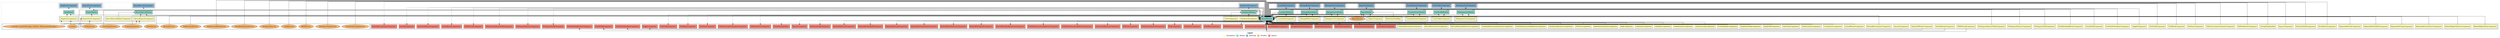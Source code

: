 digraph dependencies { node [shape="rect", style="filled", colorscheme=set312]; ranksep=0.4; compound=false; remincross=true; splines=true; splines=ortho; rankdir=LR; rankdir=TB; rankdir=BT; label=<<table BORDER="0"> <tr> <td colspan="5" align="center"><b>Legend</b></td> </tr> <tr> <td> <table BORDER="0"> <tr> <td bgcolor="#ffffb3" width="20"></td> <td>  Declarations</td> </tr> </table> </td> <td> <table BORDER="0"> <tr> <td bgcolor="#8dd3c7" width="20"></td> <td>  Module</td> </tr> </table> </td> <td> <table BORDER="0"> <tr> <td bgcolor="#80b1d3" width="20"></td> <td>  Bootstrap</td> </tr> </table> </td> <td> <table BORDER="0"> <tr> <td bgcolor="#fdb462" width="20"></td> <td>  Providers</td> </tr> </table> </td> <td> <table BORDER="0"> <tr> <td bgcolor="#fb8072" width="20"></td> <td>  Exports</td> </tr> </table> </td> </tr></table>>; ratio=compress; fontname="sans-serif";  subgraph "cluster_DashboardModule" { label=""; style="dotted";node [shape="folder", fillcolor=1]; subgraph cluster_DashboardModule_declarations { style="solid";node [style="filled", shape="rect"]; node [fillcolor=2]; "DashboardComponent"; node [fillcolor=2]; "SortComponent"; }  "DashboardComponent" -> "DashboardModule" [style="solid", lhead="cluster_DashboardModule" ltail="cluster_DashboardModule_declarations"]; subgraph "cluster_DashboardModule_DashboardComponent_providers" { style="solid";  }  "SortComponent" -> "DashboardModule" [style="solid", lhead="cluster_DashboardModule" ltail="cluster_DashboardModule_declarations"]; subgraph "cluster_DashboardModule_SortComponent_providers" { style="solid";  }    subgraph cluster_DashboardModule_imports { style="solid"; node [style="filled", fillcolor=1, shape="rect"];    "SharedModule" [label="SharedModule", shape="folder"];   }    "SharedModule" -> "DashboardModule" [lhead="cluster_DashboardModule", ltail="cluster_DashboardModule_imports"];     subgraph cluster_DashboardModule_exports { style="solid";node [style="filled", fillcolor=4, shape="rect"];}    subgraph cluster_DashboardModule_bootstrap { style="solid"; node [style="filled", fillcolor=5, shape="rect"];  "DashboardComponent " [label="DashboardComponent ", shape="rect"]  }  "DashboardModule" -> "DashboardComponent " [style="dotted", lhead="cluster_DashboardModule_bootstrap" ltail="cluster_DashboardModule"];    subgraph cluster_DashboardModule_providers { style="solid"; node [style="filled", fillcolor=6, shape="rect"];   }     }  subgraph "cluster_DmpModule" { label=""; style="dotted";node [shape="folder", fillcolor=1]; subgraph cluster_DmpModule_declarations { style="solid";node [style="filled", shape="rect"]; node [fillcolor=2]; "DmpFormComponent"; }  "DmpFormComponent" -> "DmpModule" [style="solid", lhead="cluster_DmpModule" ltail="cluster_DmpModule_declarations"]; subgraph "cluster_DmpModule_DmpFormComponent_providers" { style="solid";  node [fillcolor=6, shape="oval", style="filled"]; "Location" -> "DmpFormComponent" [lhead="cluster_DmpModule_declarations" ltail="cluster_DmpModule_DmpFormComponent_providers"];  node [fillcolor=6, shape="oval", style="filled"]; "{ provide: LocationStrategy, useClass: PathLocationStrategy }" -> "DmpFormComponent" [lhead="cluster_DmpModule_declarations" ltail="cluster_DmpModule_DmpFormComponent_providers"];  }    subgraph cluster_DmpModule_imports { style="solid"; node [style="filled", fillcolor=1, shape="rect"];    "SharedModule" [label="SharedModule", shape="folder"];   }    "SharedModule" -> "DmpModule" [lhead="cluster_DmpModule", ltail="cluster_DmpModule_imports"];     subgraph cluster_DmpModule_exports { style="solid";node [style="filled", fillcolor=4, shape="rect"];}    subgraph cluster_DmpModule_bootstrap { style="solid"; node [style="filled", fillcolor=5, shape="rect"];  "DmpFormComponent " [label="DmpFormComponent ", shape="rect"]  }  "DmpModule" -> "DmpFormComponent " [style="dotted", lhead="cluster_DmpModule_bootstrap" ltail="cluster_DmpModule"];    subgraph cluster_DmpModule_providers { style="solid"; node [style="filled", fillcolor=6, shape="rect"];   }     }  subgraph "cluster_ExportModule" { label=""; style="dotted";node [shape="folder", fillcolor=1]; subgraph cluster_ExportModule_declarations { style="solid";node [style="filled", shape="rect"]; node [fillcolor=2]; "ExportFormComponent"; }  "ExportFormComponent" -> "ExportModule" [style="solid", lhead="cluster_ExportModule" ltail="cluster_ExportModule_declarations"]; subgraph "cluster_ExportModule_ExportFormComponent_providers" { style="solid";  node [fillcolor=6, shape="oval", style="filled"]; "Location" -> "ExportFormComponent" [lhead="cluster_ExportModule_declarations" ltail="cluster_ExportModule_ExportFormComponent_providers"];  node [fillcolor=6, shape="oval", style="filled"]; "{ provide: LocationStrategy, useClass: PathLocationStrategy }" -> "ExportFormComponent" [lhead="cluster_ExportModule_declarations" ltail="cluster_ExportModule_ExportFormComponent_providers"];  }    subgraph cluster_ExportModule_imports { style="solid"; node [style="filled", fillcolor=1, shape="rect"];    "SharedModule" [label="SharedModule", shape="folder"];   }    "SharedModule" -> "ExportModule" [lhead="cluster_ExportModule", ltail="cluster_ExportModule_imports"];     subgraph cluster_ExportModule_exports { style="solid";node [style="filled", fillcolor=4, shape="rect"];}    subgraph cluster_ExportModule_bootstrap { style="solid"; node [style="filled", fillcolor=5, shape="rect"];  "ExportFormComponent " [label="ExportFormComponent ", shape="rect"]  }  "ExportModule" -> "ExportFormComponent " [style="dotted", lhead="cluster_ExportModule_bootstrap" ltail="cluster_ExportModule"];    subgraph cluster_ExportModule_providers { style="solid"; node [style="filled", fillcolor=6, shape="rect"];   }     }  subgraph "cluster_LocalAuthModule" { label=""; style="dotted";node [shape="folder", fillcolor=1]; subgraph cluster_LocalAuthModule_declarations { style="solid";node [style="filled", shape="rect"]; node [fillcolor=2]; "LocalAuthComponent"; }  "LocalAuthComponent" -> "LocalAuthModule" [style="solid", lhead="cluster_LocalAuthModule" ltail="cluster_LocalAuthModule_declarations"]; subgraph "cluster_LocalAuthModule_LocalAuthComponent_providers" { style="solid";  }    subgraph cluster_LocalAuthModule_imports { style="solid"; node [style="filled", fillcolor=1, shape="rect"];    "SharedModule" [label="SharedModule", shape="folder"];   }    "SharedModule" -> "LocalAuthModule" [lhead="cluster_LocalAuthModule", ltail="cluster_LocalAuthModule_imports"];     subgraph cluster_LocalAuthModule_exports { style="solid";node [style="filled", fillcolor=4, shape="rect"];}    subgraph cluster_LocalAuthModule_bootstrap { style="solid"; node [style="filled", fillcolor=5, shape="rect"];  "LocalAuthComponent " [label="LocalAuthComponent ", shape="rect"]  }  "LocalAuthModule" -> "LocalAuthComponent " [style="dotted", lhead="cluster_LocalAuthModule_bootstrap" ltail="cluster_LocalAuthModule"];    subgraph cluster_LocalAuthModule_providers { style="solid"; node [style="filled", fillcolor=6, shape="rect"];   }     }  subgraph "cluster_ManageRolesModule" { label=""; style="dotted";node [shape="folder", fillcolor=1]; subgraph cluster_ManageRolesModule_declarations { style="solid";node [style="filled", shape="rect"]; node [fillcolor=2]; "ManageRolesComponent"; }  "ManageRolesComponent" -> "ManageRolesModule" [style="solid", lhead="cluster_ManageRolesModule" ltail="cluster_ManageRolesModule_declarations"]; subgraph "cluster_ManageRolesModule_ManageRolesComponent_providers" { style="solid";  }    subgraph cluster_ManageRolesModule_imports { style="solid"; node [style="filled", fillcolor=1, shape="rect"];    "SharedModule" [label="SharedModule", shape="folder"];   }    "SharedModule" -> "ManageRolesModule" [lhead="cluster_ManageRolesModule", ltail="cluster_ManageRolesModule_imports"];     subgraph cluster_ManageRolesModule_exports { style="solid";node [style="filled", fillcolor=4, shape="rect"];}    subgraph cluster_ManageRolesModule_bootstrap { style="solid"; node [style="filled", fillcolor=5, shape="rect"];  "ManageRolesComponent " [label="ManageRolesComponent ", shape="rect"]  }  "ManageRolesModule" -> "ManageRolesComponent " [style="dotted", lhead="cluster_ManageRolesModule_bootstrap" ltail="cluster_ManageRolesModule"];    subgraph cluster_ManageRolesModule_providers { style="solid"; node [style="filled", fillcolor=6, shape="rect"];   }     }  subgraph "cluster_ManageUsersModule" { label=""; style="dotted";node [shape="folder", fillcolor=1]; subgraph cluster_ManageUsersModule_declarations { style="solid";node [style="filled", shape="rect"]; node [fillcolor=2]; "ManageUsersComponent"; }  "ManageUsersComponent" -> "ManageUsersModule" [style="solid", lhead="cluster_ManageUsersModule" ltail="cluster_ManageUsersModule_declarations"]; subgraph "cluster_ManageUsersModule_ManageUsersComponent_providers" { style="solid";  }    subgraph cluster_ManageUsersModule_imports { style="solid"; node [style="filled", fillcolor=1, shape="rect"];    "SharedModule" [label="SharedModule", shape="folder"];   }    "SharedModule" -> "ManageUsersModule" [lhead="cluster_ManageUsersModule", ltail="cluster_ManageUsersModule_imports"];     subgraph cluster_ManageUsersModule_exports { style="solid";node [style="filled", fillcolor=4, shape="rect"];}    subgraph cluster_ManageUsersModule_bootstrap { style="solid"; node [style="filled", fillcolor=5, shape="rect"];  "ManageUsersComponent " [label="ManageUsersComponent ", shape="rect"]  }  "ManageUsersModule" -> "ManageUsersComponent " [style="dotted", lhead="cluster_ManageUsersModule_bootstrap" ltail="cluster_ManageUsersModule"];    subgraph cluster_ManageUsersModule_providers { style="solid"; node [style="filled", fillcolor=6, shape="rect"];   }     }  subgraph "cluster_RecordSearchModule" { label=""; style="dotted";node [shape="folder", fillcolor=1]; subgraph cluster_RecordSearchModule_declarations { style="solid";node [style="filled", shape="rect"]; node [fillcolor=2]; "RecordSearchComponent"; node [fillcolor=2]; "RecordSearchRefinerComponent"; }  "RecordSearchComponent" -> "RecordSearchModule" [style="solid", lhead="cluster_RecordSearchModule" ltail="cluster_RecordSearchModule_declarations"]; subgraph "cluster_RecordSearchModule_RecordSearchComponent_providers" { style="solid";  node [fillcolor=6, shape="oval", style="filled"]; "Location" -> "RecordSearchComponent" [lhead="cluster_RecordSearchModule_declarations" ltail="cluster_RecordSearchModule_RecordSearchComponent_providers"];  node [fillcolor=6, shape="oval", style="filled"]; "{ provide: LocationStrategy, useClass: PathLocationStrategy }" -> "RecordSearchComponent" [lhead="cluster_RecordSearchModule_declarations" ltail="cluster_RecordSearchModule_RecordSearchComponent_providers"];  }  "RecordSearchRefinerComponent" -> "RecordSearchModule" [style="solid", lhead="cluster_RecordSearchModule" ltail="cluster_RecordSearchModule_declarations"]; subgraph "cluster_RecordSearchModule_RecordSearchRefinerComponent_providers" { style="solid";  }    subgraph cluster_RecordSearchModule_imports { style="solid"; node [style="filled", fillcolor=1, shape="rect"];    "SharedModule" [label="SharedModule", shape="folder"];   }    "SharedModule" -> "RecordSearchModule" [lhead="cluster_RecordSearchModule", ltail="cluster_RecordSearchModule_imports"];     subgraph cluster_RecordSearchModule_exports { style="solid";node [style="filled", fillcolor=4, shape="rect"];}    subgraph cluster_RecordSearchModule_bootstrap { style="solid"; node [style="filled", fillcolor=5, shape="rect"];  "RecordSearchComponent " [label="RecordSearchComponent ", shape="rect"]  }  "RecordSearchModule" -> "RecordSearchComponent " [style="dotted", lhead="cluster_RecordSearchModule_bootstrap" ltail="cluster_RecordSearchModule"];    subgraph cluster_RecordSearchModule_providers { style="solid"; node [style="filled", fillcolor=6, shape="rect"];   }     }  subgraph "cluster_ReportModule" { label=""; style="dotted";node [shape="folder", fillcolor=1]; subgraph cluster_ReportModule_declarations { style="solid";node [style="filled", shape="rect"]; node [fillcolor=2]; "MultivalueFieldPipe"; node [fillcolor=2]; "ReportComponent"; }  "MultivalueFieldPipe" -> "ReportModule" [style="solid", lhead="cluster_ReportModule" ltail="cluster_ReportModule_declarations"]; subgraph "cluster_ReportModule_MultivalueFieldPipe_providers" { style="solid";  }  "ReportComponent" -> "ReportModule" [style="solid", lhead="cluster_ReportModule" ltail="cluster_ReportModule_declarations"]; subgraph "cluster_ReportModule_ReportComponent_providers" { style="solid";  }    subgraph cluster_ReportModule_imports { style="solid"; node [style="filled", fillcolor=1, shape="rect"];    "SharedModule" [label="SharedModule", shape="folder"];   }    "SharedModule" -> "ReportModule" [lhead="cluster_ReportModule", ltail="cluster_ReportModule_imports"];     subgraph cluster_ReportModule_exports { style="solid";node [style="filled", fillcolor=4, shape="rect"];}    subgraph cluster_ReportModule_bootstrap { style="solid"; node [style="filled", fillcolor=5, shape="rect"];  "ReportComponent " [label="ReportComponent ", shape="rect"]  }  "ReportModule" -> "ReportComponent " [style="dotted", lhead="cluster_ReportModule_bootstrap" ltail="cluster_ReportModule"];    subgraph cluster_ReportModule_providers { style="solid"; node [style="filled", fillcolor=6, shape="rect"];    "ReportService" [label="ReportService", shape="oval"];   }    "ReportService" -> "ReportModule" [lhead="cluster_ReportModule", ltail="cluster_ReportModule_providers"];     }  subgraph "cluster_SharedModule" { label=""; style="dotted";node [shape="folder", fillcolor=1]; subgraph cluster_SharedModule_declarations { style="solid";node [style="filled", shape="rect"]; node [fillcolor=2]; "ANDSVocabComponent"; node [fillcolor=2]; "ActionButtonComponent"; node [fillcolor=2]; "AnchorOrButtonComponent"; node [fillcolor=2]; "AsynchComponent"; node [fillcolor=2]; "ButtonBarContainerComponent"; node [fillcolor=2]; "CancelButtonComponent"; node [fillcolor=2]; "ContributorComponent"; node [fillcolor=2]; "DataLocationComponent"; node [fillcolor=2]; "DateTimeComponent"; node [fillcolor=2]; "DmpFieldComponent"; node [fillcolor=2]; "DropdownFieldComponent"; node [fillcolor=2]; "EventHandlerComponent"; node [fillcolor=2]; "GenericGroupComponent"; node [fillcolor=2]; "HiddenValueComponent"; node [fillcolor=2]; "HtmlRawComponent"; node [fillcolor=2]; "LinkValueComponent"; node [fillcolor=2]; "MapComponent"; node [fillcolor=2]; "MarkdownTextAreaComponent"; node [fillcolor=2]; "PDFListComponent"; node [fillcolor=2]; "ParameterRetrieverComponent"; node [fillcolor=2]; "PublishDataLocationRefreshComponent"; node [fillcolor=2]; "PublishDataLocationSelectorComponent"; node [fillcolor=2]; "RecordMetadataRetrieverComponent"; node [fillcolor=2]; "RecordPermissionsComponent"; node [fillcolor=2]; "RelatedFileUploadComponent"; node [fillcolor=2]; "RelatedObjectDataComponent"; node [fillcolor=2]; "RelatedObjectSelectorComponent"; node [fillcolor=2]; "RepeatableContributorComponent"; node [fillcolor=2]; "RepeatableGroupComponent"; node [fillcolor=2]; "RepeatableTextfieldComponent"; node [fillcolor=2]; "RepeatableVocabComponent"; node [fillcolor=2]; "SaveButtonComponent"; node [fillcolor=2]; "SelectionFieldComponent"; node [fillcolor=2]; "SpacerComponent"; node [fillcolor=2]; "StringTemplatePipe"; node [fillcolor=2]; "TabNavButtonComponent"; node [fillcolor=2]; "TabOrAccordionContainerComponent"; node [fillcolor=2]; "TextAreaComponent"; node [fillcolor=2]; "TextBlockComponent"; node [fillcolor=2]; "TextFieldComponent"; node [fillcolor=2]; "ToggleComponent"; node [fillcolor=2]; "TreeNodeCheckboxComponent"; node [fillcolor=2]; "VocabFieldComponent"; node [fillcolor=2]; "WorkflowStepButtonComponent"; node [fillcolor=2]; "WorkspaceFieldComponent"; node [fillcolor=2]; "WorkspaceSelectorComponent"; node [fillcolor=2]; "WorkspaceSelectorFieldComponent"; }  "ANDSVocabComponent" -> "SharedModule" [style="solid", lhead="cluster_SharedModule" ltail="cluster_SharedModule_declarations"]; subgraph "cluster_SharedModule_ANDSVocabComponent_providers" { style="solid";  }  "ActionButtonComponent" -> "SharedModule" [style="solid", lhead="cluster_SharedModule" ltail="cluster_SharedModule_declarations"]; subgraph "cluster_SharedModule_ActionButtonComponent_providers" { style="solid";  }  "AnchorOrButtonComponent" -> "SharedModule" [style="solid", lhead="cluster_SharedModule" ltail="cluster_SharedModule_declarations"]; subgraph "cluster_SharedModule_AnchorOrButtonComponent_providers" { style="solid";  }  "AsynchComponent" -> "SharedModule" [style="solid", lhead="cluster_SharedModule" ltail="cluster_SharedModule_declarations"]; subgraph "cluster_SharedModule_AsynchComponent_providers" { style="solid";  }  "ButtonBarContainerComponent" -> "SharedModule" [style="solid", lhead="cluster_SharedModule" ltail="cluster_SharedModule_declarations"]; subgraph "cluster_SharedModule_ButtonBarContainerComponent_providers" { style="solid";  }  "CancelButtonComponent" -> "SharedModule" [style="solid", lhead="cluster_SharedModule" ltail="cluster_SharedModule_declarations"]; subgraph "cluster_SharedModule_CancelButtonComponent_providers" { style="solid";  }  "ContributorComponent" -> "SharedModule" [style="solid", lhead="cluster_SharedModule" ltail="cluster_SharedModule_declarations"]; subgraph "cluster_SharedModule_ContributorComponent_providers" { style="solid";  }  "DataLocationComponent" -> "SharedModule" [style="solid", lhead="cluster_SharedModule" ltail="cluster_SharedModule_declarations"]; subgraph "cluster_SharedModule_DataLocationComponent_providers" { style="solid";  }  "DateTimeComponent" -> "SharedModule" [style="solid", lhead="cluster_SharedModule" ltail="cluster_SharedModule_declarations"]; subgraph "cluster_SharedModule_DateTimeComponent_providers" { style="solid";  }  "DmpFieldComponent" -> "SharedModule" [style="solid", lhead="cluster_SharedModule" ltail="cluster_SharedModule_declarations"]; subgraph "cluster_SharedModule_DmpFieldComponent_providers" { style="solid";  }  "DropdownFieldComponent" -> "SharedModule" [style="solid", lhead="cluster_SharedModule" ltail="cluster_SharedModule_declarations"]; subgraph "cluster_SharedModule_DropdownFieldComponent_providers" { style="solid";  }  "EventHandlerComponent" -> "SharedModule" [style="solid", lhead="cluster_SharedModule" ltail="cluster_SharedModule_declarations"]; subgraph "cluster_SharedModule_EventHandlerComponent_providers" { style="solid";  }  "GenericGroupComponent" -> "SharedModule" [style="solid", lhead="cluster_SharedModule" ltail="cluster_SharedModule_declarations"]; subgraph "cluster_SharedModule_GenericGroupComponent_providers" { style="solid";  }  "HiddenValueComponent" -> "SharedModule" [style="solid", lhead="cluster_SharedModule" ltail="cluster_SharedModule_declarations"]; subgraph "cluster_SharedModule_HiddenValueComponent_providers" { style="solid";  }  "HtmlRawComponent" -> "SharedModule" [style="solid", lhead="cluster_SharedModule" ltail="cluster_SharedModule_declarations"]; subgraph "cluster_SharedModule_HtmlRawComponent_providers" { style="solid";  }  "LinkValueComponent" -> "SharedModule" [style="solid", lhead="cluster_SharedModule" ltail="cluster_SharedModule_declarations"]; subgraph "cluster_SharedModule_LinkValueComponent_providers" { style="solid";  }  "MapComponent" -> "SharedModule" [style="solid", lhead="cluster_SharedModule" ltail="cluster_SharedModule_declarations"]; subgraph "cluster_SharedModule_MapComponent_providers" { style="solid";  }  "MarkdownTextAreaComponent" -> "SharedModule" [style="solid", lhead="cluster_SharedModule" ltail="cluster_SharedModule_declarations"]; subgraph "cluster_SharedModule_MarkdownTextAreaComponent_providers" { style="solid";  }  "PDFListComponent" -> "SharedModule" [style="solid", lhead="cluster_SharedModule" ltail="cluster_SharedModule_declarations"]; subgraph "cluster_SharedModule_PDFListComponent_providers" { style="solid";  }  "ParameterRetrieverComponent" -> "SharedModule" [style="solid", lhead="cluster_SharedModule" ltail="cluster_SharedModule_declarations"]; subgraph "cluster_SharedModule_ParameterRetrieverComponent_providers" { style="solid";  }  "PublishDataLocationRefreshComponent" -> "SharedModule" [style="solid", lhead="cluster_SharedModule" ltail="cluster_SharedModule_declarations"]; subgraph "cluster_SharedModule_PublishDataLocationRefreshComponent_providers" { style="solid";  }  "PublishDataLocationSelectorComponent" -> "SharedModule" [style="solid", lhead="cluster_SharedModule" ltail="cluster_SharedModule_declarations"]; subgraph "cluster_SharedModule_PublishDataLocationSelectorComponent_providers" { style="solid";  }  "RecordMetadataRetrieverComponent" -> "SharedModule" [style="solid", lhead="cluster_SharedModule" ltail="cluster_SharedModule_declarations"]; subgraph "cluster_SharedModule_RecordMetadataRetrieverComponent_providers" { style="solid";  }  "RecordPermissionsComponent" -> "SharedModule" [style="solid", lhead="cluster_SharedModule" ltail="cluster_SharedModule_declarations"]; subgraph "cluster_SharedModule_RecordPermissionsComponent_providers" { style="solid";  }  "RelatedFileUploadComponent" -> "SharedModule" [style="solid", lhead="cluster_SharedModule" ltail="cluster_SharedModule_declarations"]; subgraph "cluster_SharedModule_RelatedFileUploadComponent_providers" { style="solid";  }  "RelatedObjectDataComponent" -> "SharedModule" [style="solid", lhead="cluster_SharedModule" ltail="cluster_SharedModule_declarations"]; subgraph "cluster_SharedModule_RelatedObjectDataComponent_providers" { style="solid";  }  "RelatedObjectSelectorComponent" -> "SharedModule" [style="solid", lhead="cluster_SharedModule" ltail="cluster_SharedModule_declarations"]; subgraph "cluster_SharedModule_RelatedObjectSelectorComponent_providers" { style="solid";  }  "RepeatableContributorComponent" -> "SharedModule" [style="solid", lhead="cluster_SharedModule" ltail="cluster_SharedModule_declarations"]; subgraph "cluster_SharedModule_RepeatableContributorComponent_providers" { style="solid";  }  "RepeatableGroupComponent" -> "SharedModule" [style="solid", lhead="cluster_SharedModule" ltail="cluster_SharedModule_declarations"]; subgraph "cluster_SharedModule_RepeatableGroupComponent_providers" { style="solid";  }  "RepeatableTextfieldComponent" -> "SharedModule" [style="solid", lhead="cluster_SharedModule" ltail="cluster_SharedModule_declarations"]; subgraph "cluster_SharedModule_RepeatableTextfieldComponent_providers" { style="solid";  }  "RepeatableVocabComponent" -> "SharedModule" [style="solid", lhead="cluster_SharedModule" ltail="cluster_SharedModule_declarations"]; subgraph "cluster_SharedModule_RepeatableVocabComponent_providers" { style="solid";  }  "SaveButtonComponent" -> "SharedModule" [style="solid", lhead="cluster_SharedModule" ltail="cluster_SharedModule_declarations"]; subgraph "cluster_SharedModule_SaveButtonComponent_providers" { style="solid";  }  "SelectionFieldComponent" -> "SharedModule" [style="solid", lhead="cluster_SharedModule" ltail="cluster_SharedModule_declarations"]; subgraph "cluster_SharedModule_SelectionFieldComponent_providers" { style="solid";  }  "SpacerComponent" -> "SharedModule" [style="solid", lhead="cluster_SharedModule" ltail="cluster_SharedModule_declarations"]; subgraph "cluster_SharedModule_SpacerComponent_providers" { style="solid";  }  "StringTemplatePipe" -> "SharedModule" [style="solid", lhead="cluster_SharedModule" ltail="cluster_SharedModule_declarations"]; subgraph "cluster_SharedModule_StringTemplatePipe_providers" { style="solid";  }  "TabNavButtonComponent" -> "SharedModule" [style="solid", lhead="cluster_SharedModule" ltail="cluster_SharedModule_declarations"]; subgraph "cluster_SharedModule_TabNavButtonComponent_providers" { style="solid";  }  "TabOrAccordionContainerComponent" -> "SharedModule" [style="solid", lhead="cluster_SharedModule" ltail="cluster_SharedModule_declarations"]; subgraph "cluster_SharedModule_TabOrAccordionContainerComponent_providers" { style="solid";  }  "TextAreaComponent" -> "SharedModule" [style="solid", lhead="cluster_SharedModule" ltail="cluster_SharedModule_declarations"]; subgraph "cluster_SharedModule_TextAreaComponent_providers" { style="solid";  }  "TextBlockComponent" -> "SharedModule" [style="solid", lhead="cluster_SharedModule" ltail="cluster_SharedModule_declarations"]; subgraph "cluster_SharedModule_TextBlockComponent_providers" { style="solid";  }  "TextFieldComponent" -> "SharedModule" [style="solid", lhead="cluster_SharedModule" ltail="cluster_SharedModule_declarations"]; subgraph "cluster_SharedModule_TextFieldComponent_providers" { style="solid";  }  "ToggleComponent" -> "SharedModule" [style="solid", lhead="cluster_SharedModule" ltail="cluster_SharedModule_declarations"]; subgraph "cluster_SharedModule_ToggleComponent_providers" { style="solid";  }  "TreeNodeCheckboxComponent" -> "SharedModule" [style="solid", lhead="cluster_SharedModule" ltail="cluster_SharedModule_declarations"]; subgraph "cluster_SharedModule_TreeNodeCheckboxComponent_providers" { style="solid";  }  "VocabFieldComponent" -> "SharedModule" [style="solid", lhead="cluster_SharedModule" ltail="cluster_SharedModule_declarations"]; subgraph "cluster_SharedModule_VocabFieldComponent_providers" { style="solid";  }  "WorkflowStepButtonComponent" -> "SharedModule" [style="solid", lhead="cluster_SharedModule" ltail="cluster_SharedModule_declarations"]; subgraph "cluster_SharedModule_WorkflowStepButtonComponent_providers" { style="solid";  }  "WorkspaceFieldComponent" -> "SharedModule" [style="solid", lhead="cluster_SharedModule" ltail="cluster_SharedModule_declarations"]; subgraph "cluster_SharedModule_WorkspaceFieldComponent_providers" { style="solid";  }  "WorkspaceSelectorComponent" -> "SharedModule" [style="solid", lhead="cluster_SharedModule" ltail="cluster_SharedModule_declarations"]; subgraph "cluster_SharedModule_WorkspaceSelectorComponent_providers" { style="solid";  }  "WorkspaceSelectorFieldComponent" -> "SharedModule" [style="solid", lhead="cluster_SharedModule" ltail="cluster_SharedModule_declarations"]; subgraph "cluster_SharedModule_WorkspaceSelectorFieldComponent_providers" { style="solid";  }    subgraph cluster_SharedModule_imports { style="solid"; node [style="filled", fillcolor=1, shape="rect"];   }     subgraph cluster_SharedModule_exports { style="solid";node [style="filled", fillcolor=4, shape="rect"];"ANDSVocabComponent " [label="ANDSVocabComponent ", shape="rect"]"ActionButtonComponent " [label="ActionButtonComponent ", shape="rect"]"AnchorOrButtonComponent " [label="AnchorOrButtonComponent ", shape="rect"]"AsynchComponent " [label="AsynchComponent ", shape="rect"]"ButtonBarContainerComponent " [label="ButtonBarContainerComponent ", shape="rect"]"ContributorComponent " [label="ContributorComponent ", shape="rect"]"DataLocationComponent " [label="DataLocationComponent ", shape="rect"]"DateTimeComponent " [label="DateTimeComponent ", shape="rect"]"DmpFieldComponent " [label="DmpFieldComponent ", shape="rect"]"DropdownFieldComponent " [label="DropdownFieldComponent ", shape="rect"]"EventHandlerComponent " [label="EventHandlerComponent ", shape="rect"]"GenericGroupComponent " [label="GenericGroupComponent ", shape="rect"]"HiddenValueComponent " [label="HiddenValueComponent ", shape="rect"]"HtmlRawComponent " [label="HtmlRawComponent ", shape="rect"]"LinkValueComponent " [label="LinkValueComponent ", shape="rect"]"MapComponent " [label="MapComponent ", shape="rect"]"MarkdownTextAreaComponent " [label="MarkdownTextAreaComponent ", shape="rect"]"PDFListComponent " [label="PDFListComponent ", shape="rect"]"ParameterRetrieverComponent " [label="ParameterRetrieverComponent ", shape="rect"]"PublishDataLocationRefreshComponent " [label="PublishDataLocationRefreshComponent ", shape="rect"]"PublishDataLocationSelectorComponent " [label="PublishDataLocationSelectorComponent ", shape="rect"]"RecordMetadataRetrieverComponent " [label="RecordMetadataRetrieverComponent ", shape="rect"]"RelatedFileUploadComponent " [label="RelatedFileUploadComponent ", shape="rect"]"RelatedObjectSelectorComponent " [label="RelatedObjectSelectorComponent ", shape="rect"]"RepeatableContributorComponent " [label="RepeatableContributorComponent ", shape="rect"]"RepeatableGroupComponent " [label="RepeatableGroupComponent ", shape="rect"]"RepeatableTextfieldComponent " [label="RepeatableTextfieldComponent ", shape="rect"]"RepeatableVocabComponent " [label="RepeatableVocabComponent ", shape="rect"]"SelectionFieldComponent " [label="SelectionFieldComponent ", shape="rect"]"SpacerComponent " [label="SpacerComponent ", shape="rect"]"StringTemplatePipe " [label="StringTemplatePipe ", shape="rect"]"TabNavButtonComponent " [label="TabNavButtonComponent ", shape="rect"]"TabOrAccordionContainerComponent " [label="TabOrAccordionContainerComponent ", shape="rect"]"TextAreaComponent " [label="TextAreaComponent ", shape="rect"]"TextBlockComponent " [label="TextBlockComponent ", shape="rect"]"TextFieldComponent " [label="TextFieldComponent ", shape="rect"]"ToggleComponent " [label="ToggleComponent ", shape="rect"]"TreeNodeCheckboxComponent " [label="TreeNodeCheckboxComponent ", shape="rect"]"VocabFieldComponent " [label="VocabFieldComponent ", shape="rect"]"WorkflowStepButtonComponent " [label="WorkflowStepButtonComponent ", shape="rect"]"WorkspaceFieldComponent " [label="WorkspaceFieldComponent ", shape="rect"]"WorkspaceSelectorComponent " [label="WorkspaceSelectorComponent ", shape="rect"]"WorkspaceSelectorFieldComponent " [label="WorkspaceSelectorFieldComponent ", shape="rect"]}  "SharedModule" -> "ANDSVocabComponent " [style="dashed", ltail="cluster_SharedModule" lhead="cluster_SharedModule_exports"];  "SharedModule" -> "ActionButtonComponent " [style="dashed", ltail="cluster_SharedModule" lhead="cluster_SharedModule_exports"];  "SharedModule" -> "AnchorOrButtonComponent " [style="dashed", ltail="cluster_SharedModule" lhead="cluster_SharedModule_exports"];  "SharedModule" -> "AsynchComponent " [style="dashed", ltail="cluster_SharedModule" lhead="cluster_SharedModule_exports"];  "SharedModule" -> "ButtonBarContainerComponent " [style="dashed", ltail="cluster_SharedModule" lhead="cluster_SharedModule_exports"];  "SharedModule" -> "ContributorComponent " [style="dashed", ltail="cluster_SharedModule" lhead="cluster_SharedModule_exports"];  "SharedModule" -> "DataLocationComponent " [style="dashed", ltail="cluster_SharedModule" lhead="cluster_SharedModule_exports"];  "SharedModule" -> "DateTimeComponent " [style="dashed", ltail="cluster_SharedModule" lhead="cluster_SharedModule_exports"];  "SharedModule" -> "DmpFieldComponent " [style="dashed", ltail="cluster_SharedModule" lhead="cluster_SharedModule_exports"];  "SharedModule" -> "DropdownFieldComponent " [style="dashed", ltail="cluster_SharedModule" lhead="cluster_SharedModule_exports"];  "SharedModule" -> "EventHandlerComponent " [style="dashed", ltail="cluster_SharedModule" lhead="cluster_SharedModule_exports"];  "SharedModule" -> "GenericGroupComponent " [style="dashed", ltail="cluster_SharedModule" lhead="cluster_SharedModule_exports"];  "SharedModule" -> "HiddenValueComponent " [style="dashed", ltail="cluster_SharedModule" lhead="cluster_SharedModule_exports"];  "SharedModule" -> "HtmlRawComponent " [style="dashed", ltail="cluster_SharedModule" lhead="cluster_SharedModule_exports"];  "SharedModule" -> "LinkValueComponent " [style="dashed", ltail="cluster_SharedModule" lhead="cluster_SharedModule_exports"];  "SharedModule" -> "MapComponent " [style="dashed", ltail="cluster_SharedModule" lhead="cluster_SharedModule_exports"];  "SharedModule" -> "MarkdownTextAreaComponent " [style="dashed", ltail="cluster_SharedModule" lhead="cluster_SharedModule_exports"];  "SharedModule" -> "PDFListComponent " [style="dashed", ltail="cluster_SharedModule" lhead="cluster_SharedModule_exports"];  "SharedModule" -> "ParameterRetrieverComponent " [style="dashed", ltail="cluster_SharedModule" lhead="cluster_SharedModule_exports"];  "SharedModule" -> "PublishDataLocationRefreshComponent " [style="dashed", ltail="cluster_SharedModule" lhead="cluster_SharedModule_exports"];  "SharedModule" -> "PublishDataLocationSelectorComponent " [style="dashed", ltail="cluster_SharedModule" lhead="cluster_SharedModule_exports"];  "SharedModule" -> "RecordMetadataRetrieverComponent " [style="dashed", ltail="cluster_SharedModule" lhead="cluster_SharedModule_exports"];  "SharedModule" -> "RelatedFileUploadComponent " [style="dashed", ltail="cluster_SharedModule" lhead="cluster_SharedModule_exports"];  "SharedModule" -> "RelatedObjectSelectorComponent " [style="dashed", ltail="cluster_SharedModule" lhead="cluster_SharedModule_exports"];  "SharedModule" -> "RepeatableContributorComponent " [style="dashed", ltail="cluster_SharedModule" lhead="cluster_SharedModule_exports"];  "SharedModule" -> "RepeatableGroupComponent " [style="dashed", ltail="cluster_SharedModule" lhead="cluster_SharedModule_exports"];  "SharedModule" -> "RepeatableTextfieldComponent " [style="dashed", ltail="cluster_SharedModule" lhead="cluster_SharedModule_exports"];  "SharedModule" -> "RepeatableVocabComponent " [style="dashed", ltail="cluster_SharedModule" lhead="cluster_SharedModule_exports"];  "SharedModule" -> "SelectionFieldComponent " [style="dashed", ltail="cluster_SharedModule" lhead="cluster_SharedModule_exports"];  "SharedModule" -> "SpacerComponent " [style="dashed", ltail="cluster_SharedModule" lhead="cluster_SharedModule_exports"];  "SharedModule" -> "StringTemplatePipe " [style="dashed", ltail="cluster_SharedModule" lhead="cluster_SharedModule_exports"];  "SharedModule" -> "TabNavButtonComponent " [style="dashed", ltail="cluster_SharedModule" lhead="cluster_SharedModule_exports"];  "SharedModule" -> "TabOrAccordionContainerComponent " [style="dashed", ltail="cluster_SharedModule" lhead="cluster_SharedModule_exports"];  "SharedModule" -> "TextAreaComponent " [style="dashed", ltail="cluster_SharedModule" lhead="cluster_SharedModule_exports"];  "SharedModule" -> "TextBlockComponent " [style="dashed", ltail="cluster_SharedModule" lhead="cluster_SharedModule_exports"];  "SharedModule" -> "TextFieldComponent " [style="dashed", ltail="cluster_SharedModule" lhead="cluster_SharedModule_exports"];  "SharedModule" -> "ToggleComponent " [style="dashed", ltail="cluster_SharedModule" lhead="cluster_SharedModule_exports"];  "SharedModule" -> "TreeNodeCheckboxComponent " [style="dashed", ltail="cluster_SharedModule" lhead="cluster_SharedModule_exports"];  "SharedModule" -> "VocabFieldComponent " [style="dashed", ltail="cluster_SharedModule" lhead="cluster_SharedModule_exports"];  "SharedModule" -> "WorkflowStepButtonComponent " [style="dashed", ltail="cluster_SharedModule" lhead="cluster_SharedModule_exports"];  "SharedModule" -> "WorkspaceFieldComponent " [style="dashed", ltail="cluster_SharedModule" lhead="cluster_SharedModule_exports"];  "SharedModule" -> "WorkspaceSelectorComponent " [style="dashed", ltail="cluster_SharedModule" lhead="cluster_SharedModule_exports"];  "SharedModule" -> "WorkspaceSelectorFieldComponent " [style="dashed", ltail="cluster_SharedModule" lhead="cluster_SharedModule_exports"];    subgraph cluster_SharedModule_bootstrap { style="solid"; node [style="filled", fillcolor=5, shape="rect"];  }    subgraph cluster_SharedModule_providers { style="solid"; node [style="filled", fillcolor=6, shape="rect"];    "ANDSService" [label="ANDSService", shape="oval"];    "ConfigService" [label="ConfigService", shape="oval"];    "DashboardService" [label="DashboardService", shape="oval"];    "EmailNotificationService" [label="EmailNotificationService", shape="oval"];    "FieldControlMetaService" [label="FieldControlMetaService", shape="oval"];    "FieldControlService" [label="FieldControlService", shape="oval"];    "RecordsService" [label="RecordsService", shape="oval"];    "RolesService" [label="RolesService", shape="oval"];    "TranslationService" [label="TranslationService", shape="oval"];    "UserSimpleService" [label="UserSimpleService", shape="oval"];    "UtilityService" [label="UtilityService", shape="oval"];    "VocabFieldLookupService" [label="VocabFieldLookupService", shape="oval"];    "WorkspaceTypeService" [label="WorkspaceTypeService", shape="oval"];   }    "ANDSService" -> "SharedModule" [lhead="cluster_SharedModule", ltail="cluster_SharedModule_providers"];    "ConfigService" -> "SharedModule" [lhead="cluster_SharedModule", ltail="cluster_SharedModule_providers"];    "DashboardService" -> "SharedModule" [lhead="cluster_SharedModule", ltail="cluster_SharedModule_providers"];    "EmailNotificationService" -> "SharedModule" [lhead="cluster_SharedModule", ltail="cluster_SharedModule_providers"];    "FieldControlMetaService" -> "SharedModule" [lhead="cluster_SharedModule", ltail="cluster_SharedModule_providers"];    "FieldControlService" -> "SharedModule" [lhead="cluster_SharedModule", ltail="cluster_SharedModule_providers"];    "RecordsService" -> "SharedModule" [lhead="cluster_SharedModule", ltail="cluster_SharedModule_providers"];    "RolesService" -> "SharedModule" [lhead="cluster_SharedModule", ltail="cluster_SharedModule_providers"];    "TranslationService" -> "SharedModule" [lhead="cluster_SharedModule", ltail="cluster_SharedModule_providers"];    "UserSimpleService" -> "SharedModule" [lhead="cluster_SharedModule", ltail="cluster_SharedModule_providers"];    "UtilityService" -> "SharedModule" [lhead="cluster_SharedModule", ltail="cluster_SharedModule_providers"];    "VocabFieldLookupService" -> "SharedModule" [lhead="cluster_SharedModule", ltail="cluster_SharedModule_providers"];    "WorkspaceTypeService" -> "SharedModule" [lhead="cluster_SharedModule", ltail="cluster_SharedModule_providers"];     }  subgraph "cluster_TransferOwnerModule" { label=""; style="dotted";node [shape="folder", fillcolor=1]; subgraph cluster_TransferOwnerModule_declarations { style="solid";node [style="filled", shape="rect"]; node [fillcolor=2]; "TransferOwnerComponent"; }  "TransferOwnerComponent" -> "TransferOwnerModule" [style="solid", lhead="cluster_TransferOwnerModule" ltail="cluster_TransferOwnerModule_declarations"]; subgraph "cluster_TransferOwnerModule_TransferOwnerComponent_providers" { style="solid";  }    subgraph cluster_TransferOwnerModule_imports { style="solid"; node [style="filled", fillcolor=1, shape="rect"];    "SharedModule" [label="SharedModule", shape="folder"];   }    "SharedModule" -> "TransferOwnerModule" [lhead="cluster_TransferOwnerModule", ltail="cluster_TransferOwnerModule_imports"];     subgraph cluster_TransferOwnerModule_exports { style="solid";node [style="filled", fillcolor=4, shape="rect"];}    subgraph cluster_TransferOwnerModule_bootstrap { style="solid"; node [style="filled", fillcolor=5, shape="rect"];  "TransferOwnerComponent " [label="TransferOwnerComponent ", shape="rect"]  }  "TransferOwnerModule" -> "TransferOwnerComponent " [style="dotted", lhead="cluster_TransferOwnerModule_bootstrap" ltail="cluster_TransferOwnerModule"];    subgraph cluster_TransferOwnerModule_providers { style="solid"; node [style="filled", fillcolor=6, shape="rect"];   }     }  subgraph "cluster_UserProfileModule" { label=""; style="dotted";node [shape="folder", fillcolor=1]; subgraph cluster_UserProfileModule_declarations { style="solid";node [style="filled", shape="rect"]; node [fillcolor=2]; "UserProfileComponent"; }  "UserProfileComponent" -> "UserProfileModule" [style="solid", lhead="cluster_UserProfileModule" ltail="cluster_UserProfileModule_declarations"]; subgraph "cluster_UserProfileModule_UserProfileComponent_providers" { style="solid";  }    subgraph cluster_UserProfileModule_imports { style="solid"; node [style="filled", fillcolor=1, shape="rect"];    "SharedModule" [label="SharedModule", shape="folder"];   }    "SharedModule" -> "UserProfileModule" [lhead="cluster_UserProfileModule", ltail="cluster_UserProfileModule_imports"];     subgraph cluster_UserProfileModule_exports { style="solid";node [style="filled", fillcolor=4, shape="rect"];}    subgraph cluster_UserProfileModule_bootstrap { style="solid"; node [style="filled", fillcolor=5, shape="rect"];  "UserProfileComponent " [label="UserProfileComponent ", shape="rect"]  }  "UserProfileModule" -> "UserProfileComponent " [style="dotted", lhead="cluster_UserProfileModule_bootstrap" ltail="cluster_UserProfileModule"];    subgraph cluster_UserProfileModule_providers { style="solid"; node [style="filled", fillcolor=6, shape="rect"];   }     }  subgraph "cluster_WorkspaceListModule" { label=""; style="dotted";node [shape="folder", fillcolor=1]; subgraph cluster_WorkspaceListModule_declarations { style="solid";node [style="filled", shape="rect"]; node [fillcolor=2]; "WorkspaceListComponent"; }  "WorkspaceListComponent" -> "WorkspaceListModule" [style="solid", lhead="cluster_WorkspaceListModule" ltail="cluster_WorkspaceListModule_declarations"]; subgraph "cluster_WorkspaceListModule_WorkspaceListComponent_providers" { style="solid";  }    subgraph cluster_WorkspaceListModule_imports { style="solid"; node [style="filled", fillcolor=1, shape="rect"];    "SharedModule" [label="SharedModule", shape="folder"];   }    "SharedModule" -> "WorkspaceListModule" [lhead="cluster_WorkspaceListModule", ltail="cluster_WorkspaceListModule_imports"];     subgraph cluster_WorkspaceListModule_exports { style="solid";node [style="filled", fillcolor=4, shape="rect"];}    subgraph cluster_WorkspaceListModule_bootstrap { style="solid"; node [style="filled", fillcolor=5, shape="rect"];  "WorkspaceListComponent " [label="WorkspaceListComponent ", shape="rect"]  }  "WorkspaceListModule" -> "WorkspaceListComponent " [style="dotted", lhead="cluster_WorkspaceListModule_bootstrap" ltail="cluster_WorkspaceListModule"];    subgraph cluster_WorkspaceListModule_providers { style="solid"; node [style="filled", fillcolor=6, shape="rect"];   }     }  }